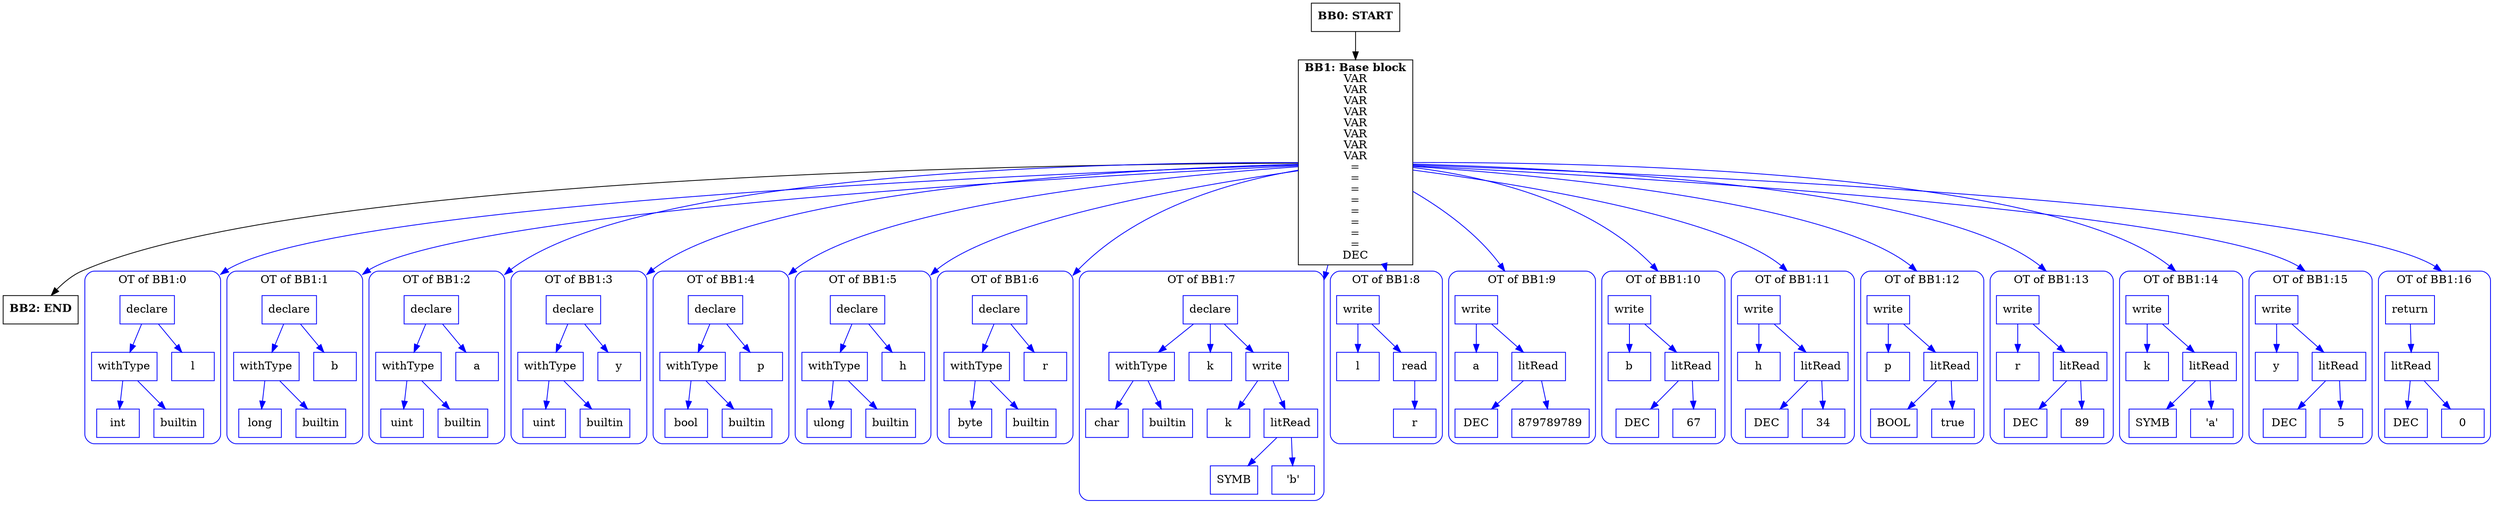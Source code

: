 digraph CFG {
    compound=true;
    graph [splines=true];
    node [shape=rectangle];

    BB2 [label=<<B>BB2: END</B><BR ALIGN="CENTER"/>>];
    BB1 [label=<<B>BB1: Base block</B><BR ALIGN="CENTER"/>VAR<BR ALIGN="CENTER"/>VAR<BR ALIGN="CENTER"/>VAR<BR ALIGN="CENTER"/>VAR<BR ALIGN="CENTER"/>VAR<BR ALIGN="CENTER"/>VAR<BR ALIGN="CENTER"/>VAR<BR ALIGN="CENTER"/>VAR<BR ALIGN="CENTER"/>=<BR ALIGN="CENTER"/>=<BR ALIGN="CENTER"/>=<BR ALIGN="CENTER"/>=<BR ALIGN="CENTER"/>=<BR ALIGN="CENTER"/>=<BR ALIGN="CENTER"/>=<BR ALIGN="CENTER"/>=<BR ALIGN="CENTER"/>DEC<BR ALIGN="CENTER"/>>];
    subgraph cluster_instruction0 {
        label = "OT of BB1:0";
        style=rounded;
        color=blue;
        entry0 [shape=point, style=invis];
        node0 [label="declare", color=blue];
        node1 [label="withType", color=blue];
        node2 [label="int", color=blue];
        node1 -> node2[color=blue];
        node3 [label="builtin", color=blue];
        node1 -> node3[color=blue];
        node0 -> node1[color=blue];
        node4 [label="l", color=blue];
        node0 -> node4[color=blue];
    }
    BB1 -> entry0 [lhead=cluster_instruction0, color=blue];
    subgraph cluster_instruction1 {
        label = "OT of BB1:1";
        style=rounded;
        color=blue;
        entry1 [shape=point, style=invis];
        node5 [label="declare", color=blue];
        node6 [label="withType", color=blue];
        node7 [label="long", color=blue];
        node6 -> node7[color=blue];
        node8 [label="builtin", color=blue];
        node6 -> node8[color=blue];
        node5 -> node6[color=blue];
        node9 [label="b", color=blue];
        node5 -> node9[color=blue];
    }
    BB1 -> entry1 [lhead=cluster_instruction1, color=blue];
    subgraph cluster_instruction2 {
        label = "OT of BB1:2";
        style=rounded;
        color=blue;
        entry2 [shape=point, style=invis];
        node10 [label="declare", color=blue];
        node11 [label="withType", color=blue];
        node12 [label="uint", color=blue];
        node11 -> node12[color=blue];
        node13 [label="builtin", color=blue];
        node11 -> node13[color=blue];
        node10 -> node11[color=blue];
        node14 [label="a", color=blue];
        node10 -> node14[color=blue];
    }
    BB1 -> entry2 [lhead=cluster_instruction2, color=blue];
    subgraph cluster_instruction3 {
        label = "OT of BB1:3";
        style=rounded;
        color=blue;
        entry3 [shape=point, style=invis];
        node15 [label="declare", color=blue];
        node16 [label="withType", color=blue];
        node17 [label="uint", color=blue];
        node16 -> node17[color=blue];
        node18 [label="builtin", color=blue];
        node16 -> node18[color=blue];
        node15 -> node16[color=blue];
        node19 [label="y", color=blue];
        node15 -> node19[color=blue];
    }
    BB1 -> entry3 [lhead=cluster_instruction3, color=blue];
    subgraph cluster_instruction4 {
        label = "OT of BB1:4";
        style=rounded;
        color=blue;
        entry4 [shape=point, style=invis];
        node20 [label="declare", color=blue];
        node21 [label="withType", color=blue];
        node22 [label="bool", color=blue];
        node21 -> node22[color=blue];
        node23 [label="builtin", color=blue];
        node21 -> node23[color=blue];
        node20 -> node21[color=blue];
        node24 [label="p", color=blue];
        node20 -> node24[color=blue];
    }
    BB1 -> entry4 [lhead=cluster_instruction4, color=blue];
    subgraph cluster_instruction5 {
        label = "OT of BB1:5";
        style=rounded;
        color=blue;
        entry5 [shape=point, style=invis];
        node25 [label="declare", color=blue];
        node26 [label="withType", color=blue];
        node27 [label="ulong", color=blue];
        node26 -> node27[color=blue];
        node28 [label="builtin", color=blue];
        node26 -> node28[color=blue];
        node25 -> node26[color=blue];
        node29 [label="h", color=blue];
        node25 -> node29[color=blue];
    }
    BB1 -> entry5 [lhead=cluster_instruction5, color=blue];
    subgraph cluster_instruction6 {
        label = "OT of BB1:6";
        style=rounded;
        color=blue;
        entry6 [shape=point, style=invis];
        node30 [label="declare", color=blue];
        node31 [label="withType", color=blue];
        node32 [label="byte", color=blue];
        node31 -> node32[color=blue];
        node33 [label="builtin", color=blue];
        node31 -> node33[color=blue];
        node30 -> node31[color=blue];
        node34 [label="r", color=blue];
        node30 -> node34[color=blue];
    }
    BB1 -> entry6 [lhead=cluster_instruction6, color=blue];
    subgraph cluster_instruction7 {
        label = "OT of BB1:7";
        style=rounded;
        color=blue;
        entry7 [shape=point, style=invis];
        node35 [label="declare", color=blue];
        node36 [label="withType", color=blue];
        node37 [label="char", color=blue];
        node36 -> node37[color=blue];
        node38 [label="builtin", color=blue];
        node36 -> node38[color=blue];
        node35 -> node36[color=blue];
        node39 [label="k", color=blue];
        node35 -> node39[color=blue];
        node40 [label="write", color=blue];
        node41 [label="k", color=blue];
        node40 -> node41[color=blue];
        node42 [label="litRead", color=blue];
        node43 [label="SYMB", color=blue];
        node42 -> node43[color=blue];
        node44 [label="'b'", color=blue];
        node42 -> node44[color=blue];
        node40 -> node42[color=blue];
        node35 -> node40[color=blue];
    }
    BB1 -> entry7 [lhead=cluster_instruction7, color=blue];
    subgraph cluster_instruction8 {
        label = "OT of BB1:8";
        style=rounded;
        color=blue;
        entry8 [shape=point, style=invis];
        node45 [label="write", color=blue];
        node46 [label="l", color=blue];
        node45 -> node46[color=blue];
        node47 [label="read", color=blue];
        node48 [label="r", color=blue];
        node47 -> node48[color=blue];
        node45 -> node47[color=blue];
    }
    BB1 -> entry8 [lhead=cluster_instruction8, color=blue];
    subgraph cluster_instruction9 {
        label = "OT of BB1:9";
        style=rounded;
        color=blue;
        entry9 [shape=point, style=invis];
        node49 [label="write", color=blue];
        node50 [label="a", color=blue];
        node49 -> node50[color=blue];
        node51 [label="litRead", color=blue];
        node52 [label="DEC", color=blue];
        node51 -> node52[color=blue];
        node53 [label="879789789", color=blue];
        node51 -> node53[color=blue];
        node49 -> node51[color=blue];
    }
    BB1 -> entry9 [lhead=cluster_instruction9, color=blue];
    subgraph cluster_instruction10 {
        label = "OT of BB1:10";
        style=rounded;
        color=blue;
        entry10 [shape=point, style=invis];
        node54 [label="write", color=blue];
        node55 [label="b", color=blue];
        node54 -> node55[color=blue];
        node56 [label="litRead", color=blue];
        node57 [label="DEC", color=blue];
        node56 -> node57[color=blue];
        node58 [label="67", color=blue];
        node56 -> node58[color=blue];
        node54 -> node56[color=blue];
    }
    BB1 -> entry10 [lhead=cluster_instruction10, color=blue];
    subgraph cluster_instruction11 {
        label = "OT of BB1:11";
        style=rounded;
        color=blue;
        entry11 [shape=point, style=invis];
        node59 [label="write", color=blue];
        node60 [label="h", color=blue];
        node59 -> node60[color=blue];
        node61 [label="litRead", color=blue];
        node62 [label="DEC", color=blue];
        node61 -> node62[color=blue];
        node63 [label="34", color=blue];
        node61 -> node63[color=blue];
        node59 -> node61[color=blue];
    }
    BB1 -> entry11 [lhead=cluster_instruction11, color=blue];
    subgraph cluster_instruction12 {
        label = "OT of BB1:12";
        style=rounded;
        color=blue;
        entry12 [shape=point, style=invis];
        node64 [label="write", color=blue];
        node65 [label="p", color=blue];
        node64 -> node65[color=blue];
        node66 [label="litRead", color=blue];
        node67 [label="BOOL", color=blue];
        node66 -> node67[color=blue];
        node68 [label="true", color=blue];
        node66 -> node68[color=blue];
        node64 -> node66[color=blue];
    }
    BB1 -> entry12 [lhead=cluster_instruction12, color=blue];
    subgraph cluster_instruction13 {
        label = "OT of BB1:13";
        style=rounded;
        color=blue;
        entry13 [shape=point, style=invis];
        node69 [label="write", color=blue];
        node70 [label="r", color=blue];
        node69 -> node70[color=blue];
        node71 [label="litRead", color=blue];
        node72 [label="DEC", color=blue];
        node71 -> node72[color=blue];
        node73 [label="89", color=blue];
        node71 -> node73[color=blue];
        node69 -> node71[color=blue];
    }
    BB1 -> entry13 [lhead=cluster_instruction13, color=blue];
    subgraph cluster_instruction14 {
        label = "OT of BB1:14";
        style=rounded;
        color=blue;
        entry14 [shape=point, style=invis];
        node74 [label="write", color=blue];
        node75 [label="k", color=blue];
        node74 -> node75[color=blue];
        node76 [label="litRead", color=blue];
        node77 [label="SYMB", color=blue];
        node76 -> node77[color=blue];
        node78 [label="'a'", color=blue];
        node76 -> node78[color=blue];
        node74 -> node76[color=blue];
    }
    BB1 -> entry14 [lhead=cluster_instruction14, color=blue];
    subgraph cluster_instruction15 {
        label = "OT of BB1:15";
        style=rounded;
        color=blue;
        entry15 [shape=point, style=invis];
        node79 [label="write", color=blue];
        node80 [label="y", color=blue];
        node79 -> node80[color=blue];
        node81 [label="litRead", color=blue];
        node82 [label="DEC", color=blue];
        node81 -> node82[color=blue];
        node83 [label="5", color=blue];
        node81 -> node83[color=blue];
        node79 -> node81[color=blue];
    }
    BB1 -> entry15 [lhead=cluster_instruction15, color=blue];
    subgraph cluster_instruction16 {
        label = "OT of BB1:16";
        style=rounded;
        color=blue;
        entry16 [shape=point, style=invis];
        node84 [label="return", color=blue];
        node85 [label="litRead", color=blue];
        node86 [label="DEC", color=blue];
        node85 -> node86[color=blue];
        node87 [label="0", color=blue];
        node85 -> node87[color=blue];
        node84 -> node85[color=blue];
    }
    BB1 -> entry16 [lhead=cluster_instruction16, color=blue];
    BB0 [label=<<B>BB0: START</B><BR ALIGN="CENTER"/>>];

    BB1 -> BB2;
    BB0 -> BB1;
}
